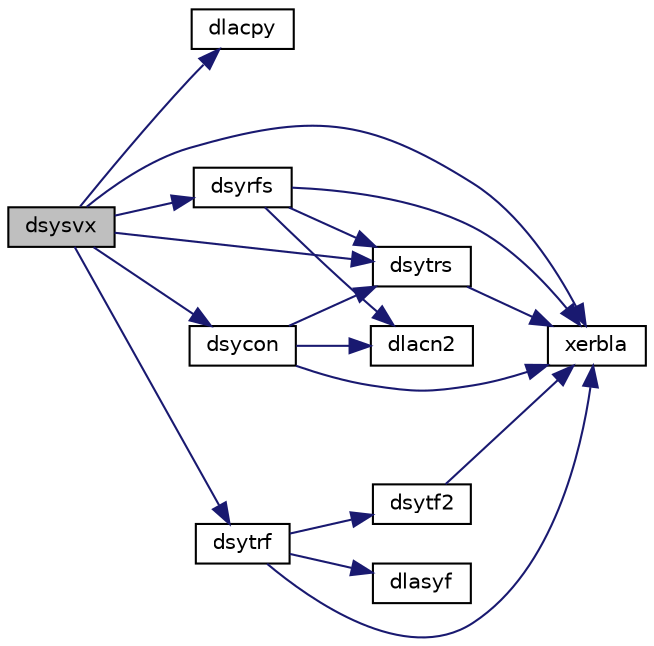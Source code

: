 digraph "dsysvx"
{
 // LATEX_PDF_SIZE
  edge [fontname="Helvetica",fontsize="10",labelfontname="Helvetica",labelfontsize="10"];
  node [fontname="Helvetica",fontsize="10",shape=record];
  rankdir="LR";
  Node1 [label="dsysvx",height=0.2,width=0.4,color="black", fillcolor="grey75", style="filled", fontcolor="black",tooltip="DSYSVX computes the solution to system of linear equations A * X = B for SY matrices"];
  Node1 -> Node2 [color="midnightblue",fontsize="10",style="solid",fontname="Helvetica"];
  Node2 [label="dlacpy",height=0.2,width=0.4,color="black", fillcolor="white", style="filled",URL="$dlacpy_8f.html#a7eb8731ffab2734378157c40964bf788",tooltip="DLACPY copies all or part of one two-dimensional array to another."];
  Node1 -> Node3 [color="midnightblue",fontsize="10",style="solid",fontname="Helvetica"];
  Node3 [label="dsycon",height=0.2,width=0.4,color="black", fillcolor="white", style="filled",URL="$dsycon_8f.html#a417acfa28a2839cb987363fa5fd5f2eb",tooltip="DSYCON"];
  Node3 -> Node4 [color="midnightblue",fontsize="10",style="solid",fontname="Helvetica"];
  Node4 [label="dlacn2",height=0.2,width=0.4,color="black", fillcolor="white", style="filled",URL="$dlacn2_8f.html#a9b62da514b4a671acd3e3f63d018f01e",tooltip="DLACN2 estimates the 1-norm of a square matrix, using reverse communication for evaluating matrix-vec..."];
  Node3 -> Node5 [color="midnightblue",fontsize="10",style="solid",fontname="Helvetica"];
  Node5 [label="dsytrs",height=0.2,width=0.4,color="black", fillcolor="white", style="filled",URL="$dsytrs_8f.html#a6a223e61effac7232e98b422f147f032",tooltip="DSYTRS"];
  Node5 -> Node6 [color="midnightblue",fontsize="10",style="solid",fontname="Helvetica"];
  Node6 [label="xerbla",height=0.2,width=0.4,color="black", fillcolor="white", style="filled",URL="$xerbla_8f.html#a377ee61015baf8dea7770b3a404b1c07",tooltip="XERBLA"];
  Node3 -> Node6 [color="midnightblue",fontsize="10",style="solid",fontname="Helvetica"];
  Node1 -> Node7 [color="midnightblue",fontsize="10",style="solid",fontname="Helvetica"];
  Node7 [label="dsyrfs",height=0.2,width=0.4,color="black", fillcolor="white", style="filled",URL="$dsyrfs_8f.html#ad62575e82d54e086a0797a1af1b52e85",tooltip="DSYRFS"];
  Node7 -> Node4 [color="midnightblue",fontsize="10",style="solid",fontname="Helvetica"];
  Node7 -> Node5 [color="midnightblue",fontsize="10",style="solid",fontname="Helvetica"];
  Node7 -> Node6 [color="midnightblue",fontsize="10",style="solid",fontname="Helvetica"];
  Node1 -> Node8 [color="midnightblue",fontsize="10",style="solid",fontname="Helvetica"];
  Node8 [label="dsytrf",height=0.2,width=0.4,color="black", fillcolor="white", style="filled",URL="$dsytrf_8f.html#ad91bde1212277b3e909eb6af7f64858a",tooltip="DSYTRF"];
  Node8 -> Node9 [color="midnightblue",fontsize="10",style="solid",fontname="Helvetica"];
  Node9 [label="dlasyf",height=0.2,width=0.4,color="black", fillcolor="white", style="filled",URL="$dlasyf_8f.html#ab8741cc9f86971d18aac2edf68fe0854",tooltip="DLASYF computes a partial factorization of a real symmetric matrix using the Bunch-Kaufman diagonal p..."];
  Node8 -> Node10 [color="midnightblue",fontsize="10",style="solid",fontname="Helvetica"];
  Node10 [label="dsytf2",height=0.2,width=0.4,color="black", fillcolor="white", style="filled",URL="$dsytf2_8f.html#a4f2a2927b41014f2774c0de468fceddd",tooltip="DSYTF2 computes the factorization of a real symmetric indefinite matrix, using the diagonal pivoting ..."];
  Node10 -> Node6 [color="midnightblue",fontsize="10",style="solid",fontname="Helvetica"];
  Node8 -> Node6 [color="midnightblue",fontsize="10",style="solid",fontname="Helvetica"];
  Node1 -> Node5 [color="midnightblue",fontsize="10",style="solid",fontname="Helvetica"];
  Node1 -> Node6 [color="midnightblue",fontsize="10",style="solid",fontname="Helvetica"];
}
